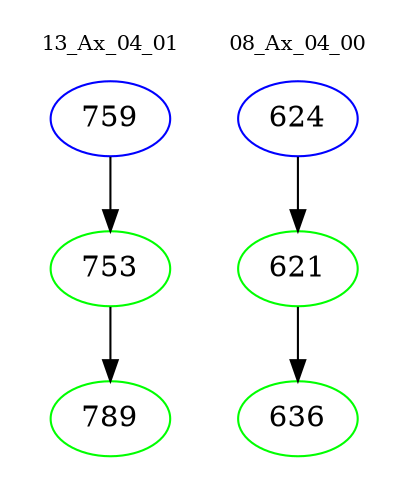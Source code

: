 digraph{
subgraph cluster_0 {
color = white
label = "13_Ax_04_01";
fontsize=10;
T0_759 [label="759", color="blue"]
T0_759 -> T0_753 [color="black"]
T0_753 [label="753", color="green"]
T0_753 -> T0_789 [color="black"]
T0_789 [label="789", color="green"]
}
subgraph cluster_1 {
color = white
label = "08_Ax_04_00";
fontsize=10;
T1_624 [label="624", color="blue"]
T1_624 -> T1_621 [color="black"]
T1_621 [label="621", color="green"]
T1_621 -> T1_636 [color="black"]
T1_636 [label="636", color="green"]
}
}
